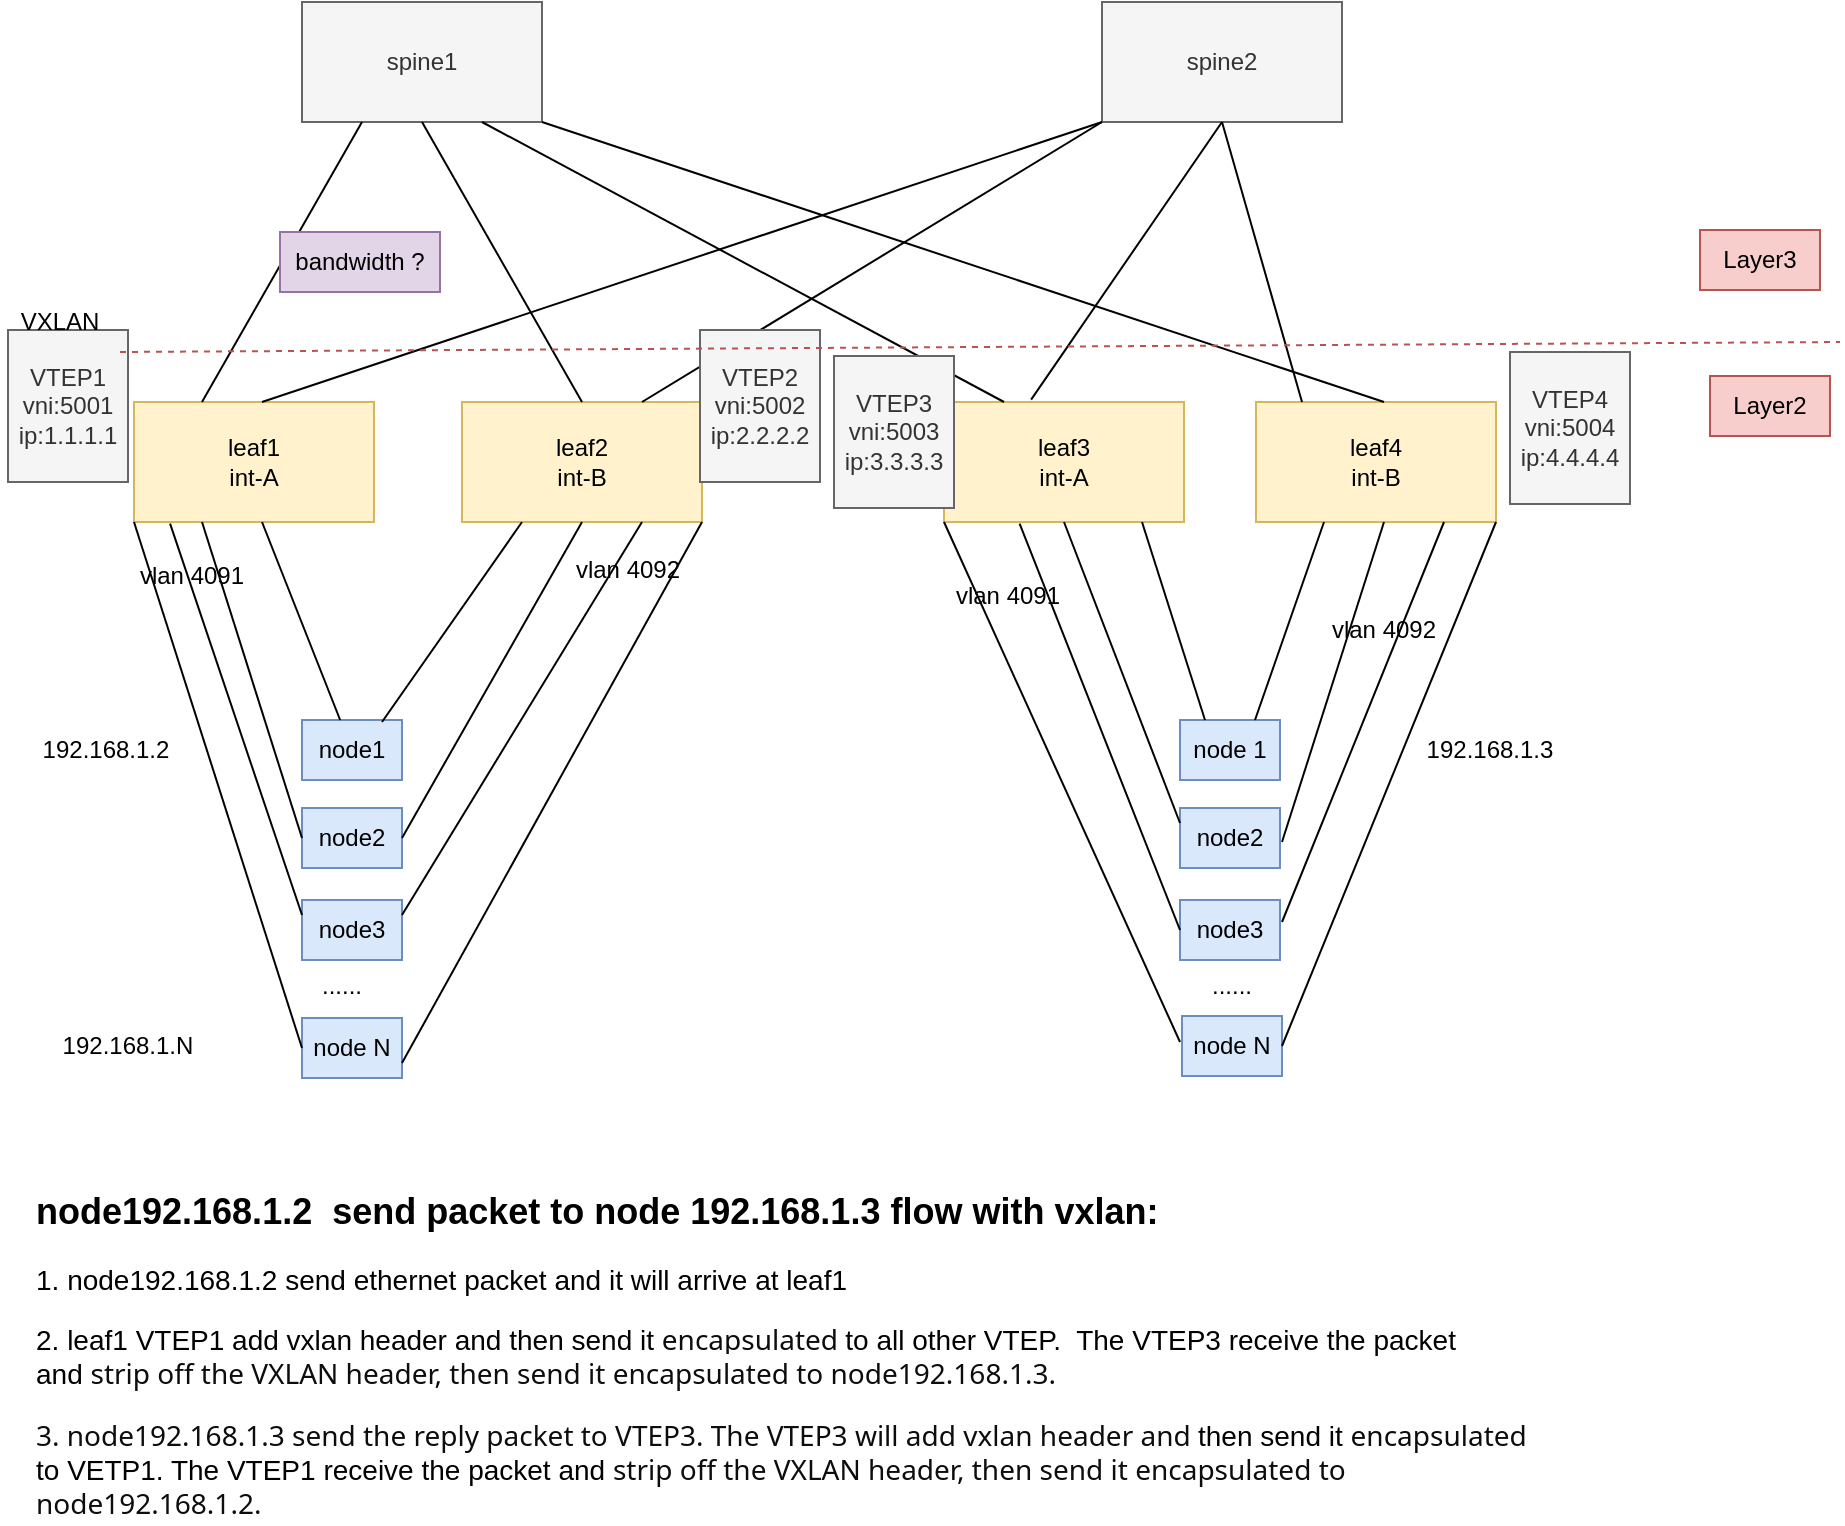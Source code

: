 <mxfile version="24.2.7" type="github">
  <diagram name="Page-1" id="HR8k2efPUCRG90z_r8_K">
    <mxGraphModel dx="1400" dy="824" grid="1" gridSize="10" guides="1" tooltips="1" connect="1" arrows="1" fold="1" page="1" pageScale="1" pageWidth="850" pageHeight="1100" math="0" shadow="0">
      <root>
        <mxCell id="0" />
        <mxCell id="1" parent="0" />
        <mxCell id="Qw63-wXuHICuZPtXQRaW-1" value="leaf1&lt;div&gt;int-A&lt;/div&gt;" style="rounded=0;whiteSpace=wrap;html=1;fillColor=#fff2cc;strokeColor=#d6b656;" parent="1" vertex="1">
          <mxGeometry x="67" y="280" width="120" height="60" as="geometry" />
        </mxCell>
        <mxCell id="Qw63-wXuHICuZPtXQRaW-2" value="leaf2&lt;div&gt;int-B&lt;/div&gt;" style="rounded=0;whiteSpace=wrap;html=1;fillColor=#fff2cc;strokeColor=#d6b656;" parent="1" vertex="1">
          <mxGeometry x="231" y="280" width="120" height="60" as="geometry" />
        </mxCell>
        <mxCell id="Qw63-wXuHICuZPtXQRaW-3" value="leaf3&lt;div&gt;int-A&lt;/div&gt;" style="rounded=0;whiteSpace=wrap;html=1;fillColor=#fff2cc;strokeColor=#d6b656;" parent="1" vertex="1">
          <mxGeometry x="472" y="280" width="120" height="60" as="geometry" />
        </mxCell>
        <mxCell id="Qw63-wXuHICuZPtXQRaW-4" value="leaf4&lt;div&gt;int-B&lt;/div&gt;" style="rounded=0;whiteSpace=wrap;html=1;fillColor=#fff2cc;strokeColor=#d6b656;" parent="1" vertex="1">
          <mxGeometry x="628" y="280" width="120" height="60" as="geometry" />
        </mxCell>
        <mxCell id="Qw63-wXuHICuZPtXQRaW-5" value="spine1" style="rounded=0;whiteSpace=wrap;html=1;fillColor=#f5f5f5;fontColor=#333333;strokeColor=#666666;" parent="1" vertex="1">
          <mxGeometry x="151" y="80" width="120" height="60" as="geometry" />
        </mxCell>
        <mxCell id="Qw63-wXuHICuZPtXQRaW-6" value="spine2" style="rounded=0;whiteSpace=wrap;html=1;fillColor=#f5f5f5;fontColor=#333333;strokeColor=#666666;" parent="1" vertex="1">
          <mxGeometry x="551" y="80" width="120" height="60" as="geometry" />
        </mxCell>
        <mxCell id="Qw63-wXuHICuZPtXQRaW-7" value="" style="endArrow=none;html=1;rounded=0;entryX=0.25;entryY=1;entryDx=0;entryDy=0;exitX=0.25;exitY=0;exitDx=0;exitDy=0;" parent="1" target="Qw63-wXuHICuZPtXQRaW-5" edge="1">
          <mxGeometry width="50" height="50" relative="1" as="geometry">
            <mxPoint x="101" y="280" as="sourcePoint" />
            <mxPoint x="481" y="300" as="targetPoint" />
            <Array as="points" />
          </mxGeometry>
        </mxCell>
        <mxCell id="Qw63-wXuHICuZPtXQRaW-8" value="" style="endArrow=none;html=1;rounded=0;entryX=0;entryY=1;entryDx=0;entryDy=0;exitX=0.5;exitY=0;exitDx=0;exitDy=0;" parent="1" target="Qw63-wXuHICuZPtXQRaW-6" edge="1">
          <mxGeometry width="50" height="50" relative="1" as="geometry">
            <mxPoint x="131" y="280" as="sourcePoint" />
            <mxPoint x="322" y="150" as="targetPoint" />
            <Array as="points" />
          </mxGeometry>
        </mxCell>
        <mxCell id="Qw63-wXuHICuZPtXQRaW-9" value="" style="endArrow=none;html=1;rounded=0;exitX=0.363;exitY=-0.02;exitDx=0;exitDy=0;exitPerimeter=0;entryX=0.5;entryY=1;entryDx=0;entryDy=0;" parent="1" source="Qw63-wXuHICuZPtXQRaW-3" target="Qw63-wXuHICuZPtXQRaW-6" edge="1">
          <mxGeometry width="50" height="50" relative="1" as="geometry">
            <mxPoint x="531" y="200" as="sourcePoint" />
            <mxPoint x="581" y="150" as="targetPoint" />
          </mxGeometry>
        </mxCell>
        <mxCell id="Qw63-wXuHICuZPtXQRaW-10" value="" style="endArrow=none;html=1;rounded=0;entryX=0.5;entryY=1;entryDx=0;entryDy=0;exitX=0.5;exitY=0;exitDx=0;exitDy=0;" parent="1" source="Qw63-wXuHICuZPtXQRaW-2" target="Qw63-wXuHICuZPtXQRaW-5" edge="1">
          <mxGeometry width="50" height="50" relative="1" as="geometry">
            <mxPoint x="281" y="280" as="sourcePoint" />
            <mxPoint x="241" y="160" as="targetPoint" />
          </mxGeometry>
        </mxCell>
        <mxCell id="Qw63-wXuHICuZPtXQRaW-11" value="" style="endArrow=none;html=1;rounded=0;entryX=0.5;entryY=1;entryDx=0;entryDy=0;" parent="1" target="Qw63-wXuHICuZPtXQRaW-6" edge="1">
          <mxGeometry width="50" height="50" relative="1" as="geometry">
            <mxPoint x="651" y="280" as="sourcePoint" />
            <mxPoint x="701" y="230" as="targetPoint" />
          </mxGeometry>
        </mxCell>
        <mxCell id="Qw63-wXuHICuZPtXQRaW-12" value="" style="endArrow=none;html=1;rounded=0;exitX=0.5;exitY=0;exitDx=0;exitDy=0;entryX=1;entryY=1;entryDx=0;entryDy=0;" parent="1" target="Qw63-wXuHICuZPtXQRaW-5" edge="1">
          <mxGeometry width="50" height="50" relative="1" as="geometry">
            <mxPoint x="692" y="280" as="sourcePoint" />
            <mxPoint x="281" y="150" as="targetPoint" />
          </mxGeometry>
        </mxCell>
        <mxCell id="Qw63-wXuHICuZPtXQRaW-13" value="" style="endArrow=none;html=1;rounded=0;entryX=0;entryY=1;entryDx=0;entryDy=0;" parent="1" target="Qw63-wXuHICuZPtXQRaW-6" edge="1">
          <mxGeometry width="50" height="50" relative="1" as="geometry">
            <mxPoint x="321" y="280" as="sourcePoint" />
            <mxPoint x="371" y="230" as="targetPoint" />
          </mxGeometry>
        </mxCell>
        <mxCell id="Qw63-wXuHICuZPtXQRaW-15" value="" style="endArrow=none;html=1;rounded=0;exitX=0.25;exitY=0;exitDx=0;exitDy=0;entryX=0.75;entryY=1;entryDx=0;entryDy=0;" parent="1" source="Qw63-wXuHICuZPtXQRaW-3" target="Qw63-wXuHICuZPtXQRaW-5" edge="1">
          <mxGeometry width="50" height="50" relative="1" as="geometry">
            <mxPoint x="461" y="280" as="sourcePoint" />
            <mxPoint x="511" y="230" as="targetPoint" />
          </mxGeometry>
        </mxCell>
        <mxCell id="Qw63-wXuHICuZPtXQRaW-16" value="VTEP1&lt;div&gt;vni:5001&lt;/div&gt;&lt;div&gt;ip:1.1.1.1&lt;/div&gt;" style="text;html=1;align=center;verticalAlign=middle;whiteSpace=wrap;rounded=0;fillColor=#f5f5f5;fontColor=#333333;strokeColor=#666666;" parent="1" vertex="1">
          <mxGeometry x="4" y="244" width="60" height="76" as="geometry" />
        </mxCell>
        <mxCell id="Qw63-wXuHICuZPtXQRaW-20" value="node1" style="rounded=0;whiteSpace=wrap;html=1;fillColor=#dae8fc;strokeColor=#6c8ebf;" parent="1" vertex="1">
          <mxGeometry x="151" y="439" width="50" height="30" as="geometry" />
        </mxCell>
        <mxCell id="Qw63-wXuHICuZPtXQRaW-21" value="node2" style="rounded=0;whiteSpace=wrap;html=1;fillColor=#dae8fc;strokeColor=#6c8ebf;" parent="1" vertex="1">
          <mxGeometry x="151" y="483" width="50" height="30" as="geometry" />
        </mxCell>
        <mxCell id="Qw63-wXuHICuZPtXQRaW-22" value="node3" style="rounded=0;whiteSpace=wrap;html=1;fillColor=#dae8fc;strokeColor=#6c8ebf;" parent="1" vertex="1">
          <mxGeometry x="151" y="529" width="50" height="30" as="geometry" />
        </mxCell>
        <mxCell id="Qw63-wXuHICuZPtXQRaW-29" value="node 1" style="rounded=0;whiteSpace=wrap;html=1;fillColor=#dae8fc;strokeColor=#6c8ebf;" parent="1" vertex="1">
          <mxGeometry x="590" y="439" width="50" height="30" as="geometry" />
        </mxCell>
        <mxCell id="Qw63-wXuHICuZPtXQRaW-30" value="node2" style="rounded=0;whiteSpace=wrap;html=1;fillColor=#dae8fc;strokeColor=#6c8ebf;" parent="1" vertex="1">
          <mxGeometry x="590" y="483" width="50" height="30" as="geometry" />
        </mxCell>
        <mxCell id="Qw63-wXuHICuZPtXQRaW-31" value="node3" style="rounded=0;whiteSpace=wrap;html=1;fillColor=#dae8fc;strokeColor=#6c8ebf;" parent="1" vertex="1">
          <mxGeometry x="590" y="529" width="50" height="30" as="geometry" />
        </mxCell>
        <mxCell id="Qw63-wXuHICuZPtXQRaW-32" value="node N" style="rounded=0;whiteSpace=wrap;html=1;fillColor=#dae8fc;strokeColor=#6c8ebf;" parent="1" vertex="1">
          <mxGeometry x="591" y="587" width="50" height="30" as="geometry" />
        </mxCell>
        <mxCell id="Qw63-wXuHICuZPtXQRaW-33" value="" style="endArrow=none;html=1;rounded=0;entryX=0.5;entryY=1;entryDx=0;entryDy=0;" parent="1" source="Qw63-wXuHICuZPtXQRaW-20" edge="1">
          <mxGeometry width="50" height="50" relative="1" as="geometry">
            <mxPoint x="71" y="460" as="sourcePoint" />
            <mxPoint x="131" y="340" as="targetPoint" />
          </mxGeometry>
        </mxCell>
        <mxCell id="Qw63-wXuHICuZPtXQRaW-34" value="" style="endArrow=none;html=1;rounded=0;entryX=0.25;entryY=1;entryDx=0;entryDy=0;" parent="1" target="Qw63-wXuHICuZPtXQRaW-2" edge="1">
          <mxGeometry width="50" height="50" relative="1" as="geometry">
            <mxPoint x="191" y="440" as="sourcePoint" />
            <mxPoint x="241" y="390" as="targetPoint" />
          </mxGeometry>
        </mxCell>
        <mxCell id="Qw63-wXuHICuZPtXQRaW-35" value="" style="endArrow=none;html=1;rounded=0;entryX=0.25;entryY=1;entryDx=0;entryDy=0;exitX=0;exitY=0.5;exitDx=0;exitDy=0;" parent="1" source="Qw63-wXuHICuZPtXQRaW-21" edge="1">
          <mxGeometry width="50" height="50" relative="1" as="geometry">
            <mxPoint x="51" y="490" as="sourcePoint" />
            <mxPoint x="101" y="340" as="targetPoint" />
          </mxGeometry>
        </mxCell>
        <mxCell id="Qw63-wXuHICuZPtXQRaW-36" value="" style="endArrow=none;html=1;rounded=0;exitX=1;exitY=0.5;exitDx=0;exitDy=0;entryX=0.5;entryY=1;entryDx=0;entryDy=0;" parent="1" source="Qw63-wXuHICuZPtXQRaW-21" target="Qw63-wXuHICuZPtXQRaW-2" edge="1">
          <mxGeometry width="50" height="50" relative="1" as="geometry">
            <mxPoint x="261" y="480" as="sourcePoint" />
            <mxPoint x="311" y="430" as="targetPoint" />
          </mxGeometry>
        </mxCell>
        <mxCell id="Qw63-wXuHICuZPtXQRaW-38" value="" style="endArrow=none;html=1;rounded=0;exitX=1;exitY=0.25;exitDx=0;exitDy=0;entryX=0.75;entryY=1;entryDx=0;entryDy=0;" parent="1" source="Qw63-wXuHICuZPtXQRaW-22" target="Qw63-wXuHICuZPtXQRaW-2" edge="1">
          <mxGeometry width="50" height="50" relative="1" as="geometry">
            <mxPoint x="251" y="560" as="sourcePoint" />
            <mxPoint x="301" y="510" as="targetPoint" />
          </mxGeometry>
        </mxCell>
        <mxCell id="Qw63-wXuHICuZPtXQRaW-39" value="" style="endArrow=none;html=1;rounded=0;exitX=0;exitY=0.25;exitDx=0;exitDy=0;entryX=0.117;entryY=1.013;entryDx=0;entryDy=0;entryPerimeter=0;" parent="1" source="Qw63-wXuHICuZPtXQRaW-22" edge="1">
          <mxGeometry width="50" height="50" relative="1" as="geometry">
            <mxPoint x="431" y="350" as="sourcePoint" />
            <mxPoint x="85.04" y="340.78" as="targetPoint" />
            <Array as="points" />
          </mxGeometry>
        </mxCell>
        <mxCell id="Qw63-wXuHICuZPtXQRaW-40" value="" style="endArrow=none;html=1;rounded=0;exitX=0.25;exitY=0;exitDx=0;exitDy=0;" parent="1" source="Qw63-wXuHICuZPtXQRaW-29" edge="1">
          <mxGeometry width="50" height="50" relative="1" as="geometry">
            <mxPoint x="521" y="390" as="sourcePoint" />
            <mxPoint x="571" y="340" as="targetPoint" />
          </mxGeometry>
        </mxCell>
        <mxCell id="Qw63-wXuHICuZPtXQRaW-42" value="node N" style="rounded=0;whiteSpace=wrap;html=1;fillColor=#dae8fc;strokeColor=#6c8ebf;" parent="1" vertex="1">
          <mxGeometry x="151" y="588" width="50" height="30" as="geometry" />
        </mxCell>
        <mxCell id="Qw63-wXuHICuZPtXQRaW-45" value="" style="endArrow=none;html=1;rounded=0;entryX=0.5;entryY=1;entryDx=0;entryDy=0;exitX=0;exitY=0.25;exitDx=0;exitDy=0;" parent="1" source="Qw63-wXuHICuZPtXQRaW-30" target="Qw63-wXuHICuZPtXQRaW-3" edge="1">
          <mxGeometry width="50" height="50" relative="1" as="geometry">
            <mxPoint x="531" y="470" as="sourcePoint" />
            <mxPoint x="581" y="420" as="targetPoint" />
          </mxGeometry>
        </mxCell>
        <mxCell id="Qw63-wXuHICuZPtXQRaW-46" value="" style="endArrow=none;html=1;rounded=0;entryX=0.5;entryY=1;entryDx=0;entryDy=0;" parent="1" edge="1">
          <mxGeometry width="50" height="50" relative="1" as="geometry">
            <mxPoint x="641" y="500" as="sourcePoint" />
            <mxPoint x="692" y="340" as="targetPoint" />
          </mxGeometry>
        </mxCell>
        <mxCell id="Qw63-wXuHICuZPtXQRaW-47" value="" style="endArrow=none;html=1;rounded=0;entryX=0.25;entryY=1;entryDx=0;entryDy=0;exitX=0.75;exitY=0;exitDx=0;exitDy=0;" parent="1" source="Qw63-wXuHICuZPtXQRaW-29" edge="1">
          <mxGeometry width="50" height="50" relative="1" as="geometry">
            <mxPoint x="551" y="490" as="sourcePoint" />
            <mxPoint x="662" y="340" as="targetPoint" />
            <Array as="points" />
          </mxGeometry>
        </mxCell>
        <mxCell id="Qw63-wXuHICuZPtXQRaW-48" value="" style="endArrow=none;html=1;rounded=0;entryX=0.75;entryY=1;entryDx=0;entryDy=0;" parent="1" edge="1">
          <mxGeometry width="50" height="50" relative="1" as="geometry">
            <mxPoint x="641" y="540" as="sourcePoint" />
            <mxPoint x="722" y="340" as="targetPoint" />
          </mxGeometry>
        </mxCell>
        <mxCell id="Qw63-wXuHICuZPtXQRaW-49" value="" style="endArrow=none;html=1;rounded=0;entryX=0.315;entryY=1.013;entryDx=0;entryDy=0;exitX=0;exitY=0.5;exitDx=0;exitDy=0;entryPerimeter=0;" parent="1" source="Qw63-wXuHICuZPtXQRaW-31" target="Qw63-wXuHICuZPtXQRaW-3" edge="1">
          <mxGeometry width="50" height="50" relative="1" as="geometry">
            <mxPoint x="574" y="543" as="sourcePoint" />
            <mxPoint x="516" y="392" as="targetPoint" />
          </mxGeometry>
        </mxCell>
        <mxCell id="Qw63-wXuHICuZPtXQRaW-52" value="VXLAN" style="text;html=1;align=center;verticalAlign=middle;whiteSpace=wrap;rounded=0;" parent="1" vertex="1">
          <mxGeometry y="225" width="60" height="30" as="geometry" />
        </mxCell>
        <mxCell id="Qw63-wXuHICuZPtXQRaW-53" value="......" style="text;html=1;align=center;verticalAlign=middle;whiteSpace=wrap;rounded=0;" parent="1" vertex="1">
          <mxGeometry x="141" y="557" width="60" height="30" as="geometry" />
        </mxCell>
        <mxCell id="Qw63-wXuHICuZPtXQRaW-57" value="......" style="text;html=1;align=center;verticalAlign=middle;whiteSpace=wrap;rounded=0;" parent="1" vertex="1">
          <mxGeometry x="586" y="557" width="60" height="30" as="geometry" />
        </mxCell>
        <mxCell id="Qw63-wXuHICuZPtXQRaW-58" value="" style="endArrow=none;html=1;rounded=0;entryX=1;entryY=1;entryDx=0;entryDy=0;exitX=1;exitY=0.75;exitDx=0;exitDy=0;" parent="1" source="Qw63-wXuHICuZPtXQRaW-42" target="Qw63-wXuHICuZPtXQRaW-2" edge="1">
          <mxGeometry width="50" height="50" relative="1" as="geometry">
            <mxPoint x="208" y="598" as="sourcePoint" />
            <mxPoint x="300" y="550" as="targetPoint" />
            <Array as="points" />
          </mxGeometry>
        </mxCell>
        <mxCell id="Qw63-wXuHICuZPtXQRaW-59" value="" style="endArrow=none;html=1;rounded=0;exitX=0;exitY=0.5;exitDx=0;exitDy=0;entryX=0;entryY=1;entryDx=0;entryDy=0;" parent="1" source="Qw63-wXuHICuZPtXQRaW-42" target="Qw63-wXuHICuZPtXQRaW-1" edge="1">
          <mxGeometry width="50" height="50" relative="1" as="geometry">
            <mxPoint x="20" y="580" as="sourcePoint" />
            <mxPoint x="70" y="530" as="targetPoint" />
          </mxGeometry>
        </mxCell>
        <mxCell id="Qw63-wXuHICuZPtXQRaW-60" value="" style="endArrow=none;html=1;rounded=0;exitX=1;exitY=0.5;exitDx=0;exitDy=0;entryX=1;entryY=1;entryDx=0;entryDy=0;" parent="1" source="Qw63-wXuHICuZPtXQRaW-32" target="Qw63-wXuHICuZPtXQRaW-4" edge="1">
          <mxGeometry width="50" height="50" relative="1" as="geometry">
            <mxPoint x="660" y="610" as="sourcePoint" />
            <mxPoint x="710" y="560" as="targetPoint" />
          </mxGeometry>
        </mxCell>
        <mxCell id="Qw63-wXuHICuZPtXQRaW-61" value="" style="endArrow=none;html=1;rounded=0;entryX=0;entryY=1;entryDx=0;entryDy=0;" parent="1" target="Qw63-wXuHICuZPtXQRaW-3" edge="1">
          <mxGeometry width="50" height="50" relative="1" as="geometry">
            <mxPoint x="590" y="600" as="sourcePoint" />
            <mxPoint x="480" y="540" as="targetPoint" />
          </mxGeometry>
        </mxCell>
        <mxCell id="Qw63-wXuHICuZPtXQRaW-62" value="192.168.1.N" style="text;html=1;align=center;verticalAlign=middle;whiteSpace=wrap;rounded=0;" parent="1" vertex="1">
          <mxGeometry x="19" y="587" width="90" height="30" as="geometry" />
        </mxCell>
        <mxCell id="Qw63-wXuHICuZPtXQRaW-63" value="192.168.1.2" style="text;html=1;align=center;verticalAlign=middle;whiteSpace=wrap;rounded=0;" parent="1" vertex="1">
          <mxGeometry x="8" y="439" width="90" height="30" as="geometry" />
        </mxCell>
        <mxCell id="Qw63-wXuHICuZPtXQRaW-64" value="192.168.1.3" style="text;html=1;align=center;verticalAlign=middle;whiteSpace=wrap;rounded=0;" parent="1" vertex="1">
          <mxGeometry x="700" y="439" width="90" height="30" as="geometry" />
        </mxCell>
        <mxCell id="Qw63-wXuHICuZPtXQRaW-66" value="VTEP2&lt;div&gt;vni:5002&lt;/div&gt;&lt;div&gt;ip:2.2.2.2&lt;/div&gt;" style="text;html=1;align=center;verticalAlign=middle;whiteSpace=wrap;rounded=0;fillColor=#f5f5f5;fontColor=#333333;strokeColor=#666666;" parent="1" vertex="1">
          <mxGeometry x="350" y="244" width="60" height="76" as="geometry" />
        </mxCell>
        <mxCell id="Qw63-wXuHICuZPtXQRaW-67" value="VTEP3&lt;div&gt;vni:5003&lt;/div&gt;&lt;div&gt;ip:3.3.3.3&lt;/div&gt;" style="text;html=1;align=center;verticalAlign=middle;whiteSpace=wrap;rounded=0;fillColor=#f5f5f5;fontColor=#333333;strokeColor=#666666;" parent="1" vertex="1">
          <mxGeometry x="417" y="257" width="60" height="76" as="geometry" />
        </mxCell>
        <mxCell id="Qw63-wXuHICuZPtXQRaW-68" value="VTEP4&lt;div&gt;vni:5004&lt;/div&gt;&lt;div&gt;ip:4.4.4.4&lt;/div&gt;" style="text;html=1;align=center;verticalAlign=middle;whiteSpace=wrap;rounded=0;fillColor=#f5f5f5;fontColor=#333333;strokeColor=#666666;" parent="1" vertex="1">
          <mxGeometry x="755" y="255" width="60" height="76" as="geometry" />
        </mxCell>
        <mxCell id="Qw63-wXuHICuZPtXQRaW-70" value="&lt;h1 style=&quot;margin-top: 0px; font-size: 18px;&quot;&gt;&lt;font style=&quot;font-size: 18px;&quot;&gt;node192.168.1.2&amp;nbsp; send packet to node 192.168.1.3 flow with vxlan:&lt;/font&gt;&lt;/h1&gt;&lt;p style=&quot;font-size: 14px;&quot;&gt;&lt;font style=&quot;font-size: 14px;&quot;&gt;1&lt;font style=&quot;font-size: 14px;&quot;&gt;. node192.168.1.2 send ethernet packet and it will arrive at leaf1&amp;nbsp;&lt;/font&gt;&lt;/font&gt;&lt;/p&gt;&lt;p style=&quot;font-size: 14px;&quot;&gt;&lt;font style=&quot;font-size: 14px;&quot;&gt;&lt;font style=&quot;font-size: 14px;&quot;&gt;2. leaf1 VTEP1 add vxlan header and then send it&amp;nbsp;&lt;/font&gt;&lt;span style=&quot;background-color: rgb(255, 255, 255); color: rgb(13, 13, 13); font-family: Söhne, ui-sans-serif, system-ui, -apple-system, &amp;quot;Segoe UI&amp;quot;, Roboto, Ubuntu, Cantarell, &amp;quot;Noto Sans&amp;quot;, sans-serif, &amp;quot;Helvetica Neue&amp;quot;, Arial, &amp;quot;Apple Color Emoji&amp;quot;, &amp;quot;Segoe UI Emoji&amp;quot;, &amp;quot;Segoe UI Symbol&amp;quot;, &amp;quot;Noto Color Emoji&amp;quot;; white-space-collapse: preserve;&quot;&gt;encapsulated &lt;/span&gt;&lt;font style=&quot;background-color: initial; font-size: 14px;&quot;&gt;to all other VTEP.&amp;nbsp; The VTEP3 receive the packet and&amp;nbsp;&lt;/font&gt;&lt;span style=&quot;white-space-collapse: preserve; background-color: rgb(255, 255, 255); color: rgb(13, 13, 13); font-family: Söhne, ui-sans-serif, system-ui, -apple-system, &amp;quot;Segoe UI&amp;quot;, Roboto, Ubuntu, Cantarell, &amp;quot;Noto Sans&amp;quot;, sans-serif, &amp;quot;Helvetica Neue&amp;quot;, Arial, &amp;quot;Apple Color Emoji&amp;quot;, &amp;quot;Segoe UI Emoji&amp;quot;, &amp;quot;Segoe UI Symbol&amp;quot;, &amp;quot;Noto Color Emoji&amp;quot;;&quot;&gt;strip off the VXLAN header, then send it encapsulated to node192.168.1.3.&lt;/span&gt;&lt;/font&gt;&lt;/p&gt;&lt;p style=&quot;font-size: 14px;&quot;&gt;&lt;font style=&quot;font-size: 14px;&quot;&gt;&lt;span style=&quot;background-color: rgb(255, 255, 255); color: rgb(13, 13, 13); font-family: Söhne, ui-sans-serif, system-ui, -apple-system, &amp;quot;Segoe UI&amp;quot;, Roboto, Ubuntu, Cantarell, &amp;quot;Noto Sans&amp;quot;, sans-serif, &amp;quot;Helvetica Neue&amp;quot;, Arial, &amp;quot;Apple Color Emoji&amp;quot;, &amp;quot;Segoe UI Emoji&amp;quot;, &amp;quot;Segoe UI Symbol&amp;quot;, &amp;quot;Noto Color Emoji&amp;quot;; white-space-collapse: preserve;&quot;&gt;3. node192.168.1.3 send the reply packet to VTEP3. The VTEP3 will add vxlan header and &lt;/span&gt;&lt;font style=&quot;background-color: initial; font-size: 14px;&quot;&gt;then send it&amp;nbsp;&lt;/font&gt;&lt;span style=&quot;white-space-collapse: preserve; background-color: rgb(255, 255, 255); color: rgb(13, 13, 13); font-family: Söhne, ui-sans-serif, system-ui, -apple-system, &amp;quot;Segoe UI&amp;quot;, Roboto, Ubuntu, Cantarell, &amp;quot;Noto Sans&amp;quot;, sans-serif, &amp;quot;Helvetica Neue&amp;quot;, Arial, &amp;quot;Apple Color Emoji&amp;quot;, &amp;quot;Segoe UI Emoji&amp;quot;, &amp;quot;Segoe UI Symbol&amp;quot;, &amp;quot;Noto Color Emoji&amp;quot;;&quot;&gt;encapsulated &lt;/span&gt;&lt;font style=&quot;background-color: initial; font-size: 14px;&quot;&gt;to VETP1. The VTEP1&amp;nbsp;&lt;/font&gt;&lt;font style=&quot;background-color: initial; font-size: 14px;&quot;&gt;receive the packet and&amp;nbsp;&lt;/font&gt;&lt;span style=&quot;white-space-collapse: preserve; background-color: rgb(255, 255, 255); color: rgb(13, 13, 13); font-family: Söhne, ui-sans-serif, system-ui, -apple-system, &amp;quot;Segoe UI&amp;quot;, Roboto, Ubuntu, Cantarell, &amp;quot;Noto Sans&amp;quot;, sans-serif, &amp;quot;Helvetica Neue&amp;quot;, Arial, &amp;quot;Apple Color Emoji&amp;quot;, &amp;quot;Segoe UI Emoji&amp;quot;, &amp;quot;Segoe UI Symbol&amp;quot;, &amp;quot;Noto Color Emoji&amp;quot;;&quot;&gt;strip off the VXLAN header, then send it encapsulated to node192.168.1.2.&lt;/span&gt;&lt;/font&gt;&lt;/p&gt;" style="text;html=1;whiteSpace=wrap;overflow=hidden;rounded=0;" parent="1" vertex="1">
          <mxGeometry x="16" y="668" width="750" height="170" as="geometry" />
        </mxCell>
        <mxCell id="Qw63-wXuHICuZPtXQRaW-71" value="" style="endArrow=none;dashed=1;html=1;rounded=0;fillColor=#f8cecc;strokeColor=#b85450;exitX=1;exitY=1;exitDx=0;exitDy=0;" parent="1" source="Qw63-wXuHICuZPtXQRaW-52" edge="1">
          <mxGeometry width="50" height="50" relative="1" as="geometry">
            <mxPoint x="81" y="244" as="sourcePoint" />
            <mxPoint x="920" y="250" as="targetPoint" />
            <Array as="points" />
          </mxGeometry>
        </mxCell>
        <mxCell id="Qw63-wXuHICuZPtXQRaW-72" value="Layer3" style="text;html=1;align=center;verticalAlign=middle;whiteSpace=wrap;rounded=0;fillColor=#f8cecc;strokeColor=#b85450;" parent="1" vertex="1">
          <mxGeometry x="850" y="194" width="60" height="30" as="geometry" />
        </mxCell>
        <mxCell id="Qw63-wXuHICuZPtXQRaW-73" value="Layer2" style="text;html=1;align=center;verticalAlign=middle;whiteSpace=wrap;rounded=0;fillColor=#f8cecc;strokeColor=#b85450;" parent="1" vertex="1">
          <mxGeometry x="855" y="267" width="60" height="30" as="geometry" />
        </mxCell>
        <mxCell id="Qw63-wXuHICuZPtXQRaW-75" value="vlan 4091" style="text;html=1;align=center;verticalAlign=middle;whiteSpace=wrap;rounded=0;" parent="1" vertex="1">
          <mxGeometry x="66" y="352" width="60" height="30" as="geometry" />
        </mxCell>
        <mxCell id="Qw63-wXuHICuZPtXQRaW-76" value="vlan 4092" style="text;html=1;align=center;verticalAlign=middle;whiteSpace=wrap;rounded=0;" parent="1" vertex="1">
          <mxGeometry x="662" y="379" width="60" height="30" as="geometry" />
        </mxCell>
        <mxCell id="Qw63-wXuHICuZPtXQRaW-77" value="vlan 4091" style="text;html=1;align=center;verticalAlign=middle;whiteSpace=wrap;rounded=0;" parent="1" vertex="1">
          <mxGeometry x="474" y="362" width="60" height="30" as="geometry" />
        </mxCell>
        <mxCell id="Qw63-wXuHICuZPtXQRaW-79" value="vlan 4092" style="text;html=1;align=center;verticalAlign=middle;whiteSpace=wrap;rounded=0;" parent="1" vertex="1">
          <mxGeometry x="284" y="349" width="60" height="30" as="geometry" />
        </mxCell>
        <mxCell id="Qw63-wXuHICuZPtXQRaW-81" value="bandwidth ?" style="text;html=1;align=center;verticalAlign=middle;whiteSpace=wrap;rounded=0;fillColor=#e1d5e7;strokeColor=#9673a6;" parent="1" vertex="1">
          <mxGeometry x="140" y="195" width="80" height="30" as="geometry" />
        </mxCell>
      </root>
    </mxGraphModel>
  </diagram>
</mxfile>
